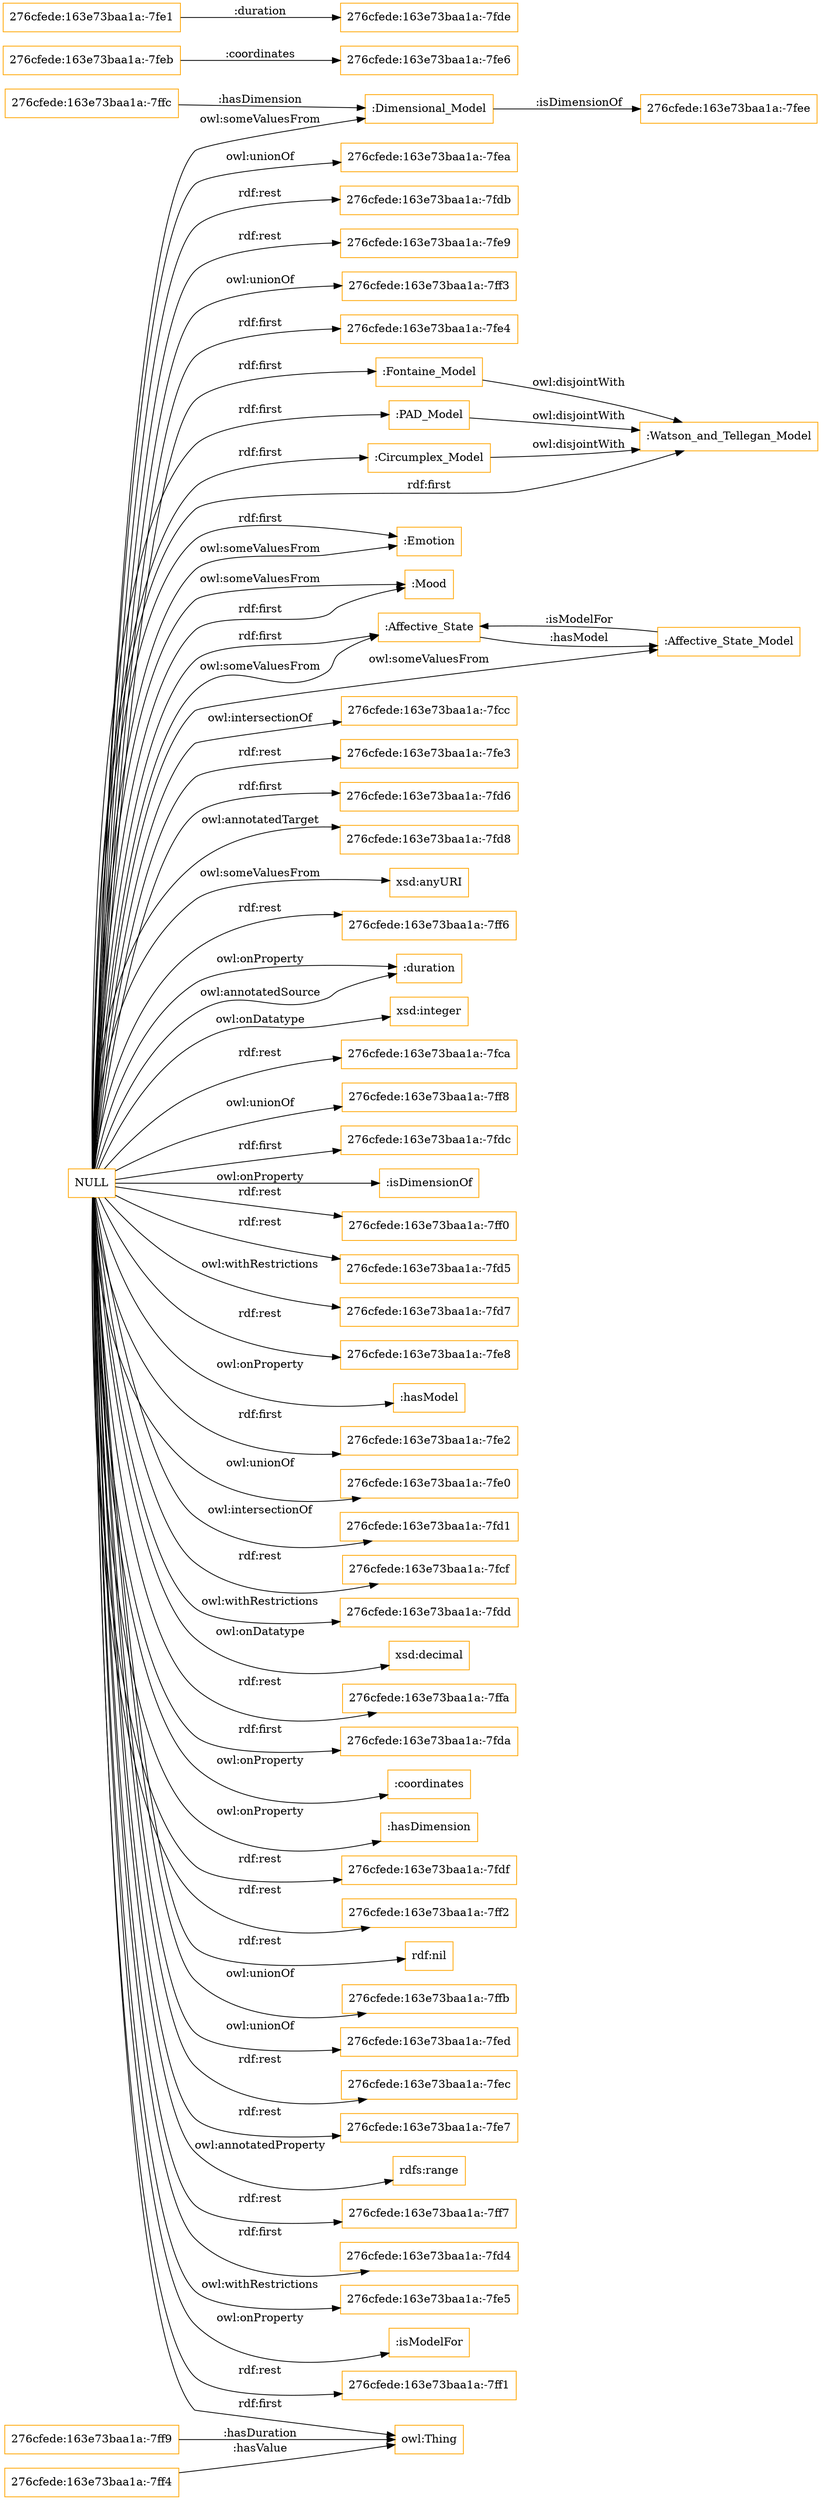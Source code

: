 digraph ar2dtool_diagram { 
rankdir=LR;
size="1501"
node [shape = rectangle, color="orange"]; "276cfede:163e73baa1a:-7fee" ":Dimensional_Model" ":Fontaine_Model" "276cfede:163e73baa1a:-7ff9" ":PAD_Model" ":Emotion" ":Mood" ":Affective_State" ":Watson_and_Tellegan_Model" "276cfede:163e73baa1a:-7feb" "276cfede:163e73baa1a:-7fe1" ":Affective_State_Model" "276cfede:163e73baa1a:-7ff4" ":Circumplex_Model" "276cfede:163e73baa1a:-7ffc" ; /*classes style*/
	":Circumplex_Model" -> ":Watson_and_Tellegan_Model" [ label = "owl:disjointWith" ];
	":Fontaine_Model" -> ":Watson_and_Tellegan_Model" [ label = "owl:disjointWith" ];
	":PAD_Model" -> ":Watson_and_Tellegan_Model" [ label = "owl:disjointWith" ];
	"NULL" -> "276cfede:163e73baa1a:-7fcc" [ label = "owl:intersectionOf" ];
	"NULL" -> "276cfede:163e73baa1a:-7fe3" [ label = "rdf:rest" ];
	"NULL" -> "276cfede:163e73baa1a:-7fd6" [ label = "rdf:first" ];
	"NULL" -> ":PAD_Model" [ label = "rdf:first" ];
	"NULL" -> "276cfede:163e73baa1a:-7fd8" [ label = "owl:annotatedTarget" ];
	"NULL" -> "xsd:anyURI" [ label = "owl:someValuesFrom" ];
	"NULL" -> "276cfede:163e73baa1a:-7ff6" [ label = "rdf:rest" ];
	"NULL" -> ":duration" [ label = "owl:onProperty" ];
	"NULL" -> "xsd:integer" [ label = "owl:onDatatype" ];
	"NULL" -> "276cfede:163e73baa1a:-7fca" [ label = "rdf:rest" ];
	"NULL" -> "276cfede:163e73baa1a:-7ff8" [ label = "owl:unionOf" ];
	"NULL" -> "276cfede:163e73baa1a:-7fdc" [ label = "rdf:first" ];
	"NULL" -> ":isDimensionOf" [ label = "owl:onProperty" ];
	"NULL" -> "276cfede:163e73baa1a:-7ff0" [ label = "rdf:rest" ];
	"NULL" -> "276cfede:163e73baa1a:-7fd5" [ label = "rdf:rest" ];
	"NULL" -> "276cfede:163e73baa1a:-7fd7" [ label = "owl:withRestrictions" ];
	"NULL" -> "276cfede:163e73baa1a:-7fe8" [ label = "rdf:rest" ];
	"NULL" -> ":hasModel" [ label = "owl:onProperty" ];
	"NULL" -> "276cfede:163e73baa1a:-7fe2" [ label = "rdf:first" ];
	"NULL" -> "276cfede:163e73baa1a:-7fe0" [ label = "owl:unionOf" ];
	"NULL" -> "276cfede:163e73baa1a:-7fd1" [ label = "owl:intersectionOf" ];
	"NULL" -> "276cfede:163e73baa1a:-7fcf" [ label = "rdf:rest" ];
	"NULL" -> "276cfede:163e73baa1a:-7fdd" [ label = "owl:withRestrictions" ];
	"NULL" -> "xsd:decimal" [ label = "owl:onDatatype" ];
	"NULL" -> "276cfede:163e73baa1a:-7ffa" [ label = "rdf:rest" ];
	"NULL" -> "276cfede:163e73baa1a:-7fda" [ label = "rdf:first" ];
	"NULL" -> ":coordinates" [ label = "owl:onProperty" ];
	"NULL" -> ":hasDimension" [ label = "owl:onProperty" ];
	"NULL" -> "276cfede:163e73baa1a:-7fdf" [ label = "rdf:rest" ];
	"NULL" -> "276cfede:163e73baa1a:-7ff2" [ label = "rdf:rest" ];
	"NULL" -> ":Affective_State_Model" [ label = "owl:someValuesFrom" ];
	"NULL" -> ":Fontaine_Model" [ label = "rdf:first" ];
	"NULL" -> "rdf:nil" [ label = "rdf:rest" ];
	"NULL" -> "276cfede:163e73baa1a:-7ffb" [ label = "owl:unionOf" ];
	"NULL" -> ":Mood" [ label = "owl:someValuesFrom" ];
	"NULL" -> "276cfede:163e73baa1a:-7fed" [ label = "owl:unionOf" ];
	"NULL" -> ":Circumplex_Model" [ label = "rdf:first" ];
	"NULL" -> "276cfede:163e73baa1a:-7fec" [ label = "rdf:rest" ];
	"NULL" -> "276cfede:163e73baa1a:-7fe7" [ label = "rdf:rest" ];
	"NULL" -> "rdfs:range" [ label = "owl:annotatedProperty" ];
	"NULL" -> ":Emotion" [ label = "rdf:first" ];
	"NULL" -> ":duration" [ label = "owl:annotatedSource" ];
	"NULL" -> "276cfede:163e73baa1a:-7ff7" [ label = "rdf:rest" ];
	"NULL" -> "owl:Thing" [ label = "rdf:first" ];
	"NULL" -> "276cfede:163e73baa1a:-7fd4" [ label = "rdf:first" ];
	"NULL" -> ":Emotion" [ label = "owl:someValuesFrom" ];
	"NULL" -> ":Affective_State" [ label = "owl:someValuesFrom" ];
	"NULL" -> "276cfede:163e73baa1a:-7fe5" [ label = "owl:withRestrictions" ];
	"NULL" -> ":Watson_and_Tellegan_Model" [ label = "rdf:first" ];
	"NULL" -> ":isModelFor" [ label = "owl:onProperty" ];
	"NULL" -> "276cfede:163e73baa1a:-7ff1" [ label = "rdf:rest" ];
	"NULL" -> "276cfede:163e73baa1a:-7fea" [ label = "owl:unionOf" ];
	"NULL" -> "276cfede:163e73baa1a:-7fdb" [ label = "rdf:rest" ];
	"NULL" -> ":Mood" [ label = "rdf:first" ];
	"NULL" -> ":Dimensional_Model" [ label = "owl:someValuesFrom" ];
	"NULL" -> ":Affective_State" [ label = "rdf:first" ];
	"NULL" -> "276cfede:163e73baa1a:-7fe9" [ label = "rdf:rest" ];
	"NULL" -> "276cfede:163e73baa1a:-7ff3" [ label = "owl:unionOf" ];
	"NULL" -> "276cfede:163e73baa1a:-7fe4" [ label = "rdf:first" ];
	":Dimensional_Model" -> "276cfede:163e73baa1a:-7fee" [ label = ":isDimensionOf" ];
	"276cfede:163e73baa1a:-7feb" -> "276cfede:163e73baa1a:-7fe6" [ label = ":coordinates" ];
	":Affective_State_Model" -> ":Affective_State" [ label = ":isModelFor" ];
	"276cfede:163e73baa1a:-7ffc" -> ":Dimensional_Model" [ label = ":hasDimension" ];
	":Affective_State" -> ":Affective_State_Model" [ label = ":hasModel" ];
	"276cfede:163e73baa1a:-7ff4" -> "owl:Thing" [ label = ":hasValue" ];
	"276cfede:163e73baa1a:-7fe1" -> "276cfede:163e73baa1a:-7fde" [ label = ":duration" ];
	"276cfede:163e73baa1a:-7ff9" -> "owl:Thing" [ label = ":hasDuration" ];

}
